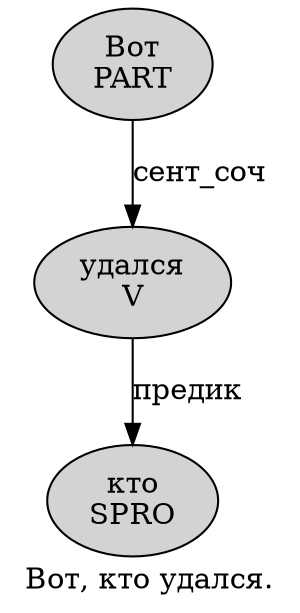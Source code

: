 digraph SENTENCE_3621 {
	graph [label="Вот, кто удался."]
	node [style=filled]
		0 [label="Вот
PART" color="" fillcolor=lightgray penwidth=1 shape=ellipse]
		2 [label="кто
SPRO" color="" fillcolor=lightgray penwidth=1 shape=ellipse]
		3 [label="удался
V" color="" fillcolor=lightgray penwidth=1 shape=ellipse]
			3 -> 2 [label="предик"]
			0 -> 3 [label="сент_соч"]
}